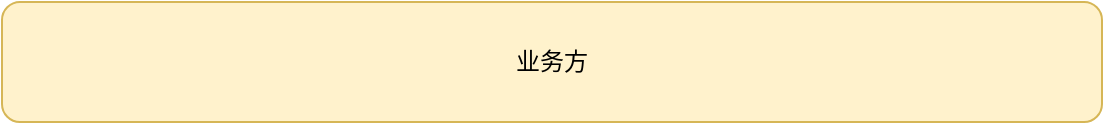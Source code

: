 <mxfile version="10.6.0" type="github"><diagram id="ipaudz4VoA9dsfCKTygL" name="Page-1"><mxGraphModel dx="918" dy="552" grid="1" gridSize="10" guides="1" tooltips="1" connect="1" arrows="1" fold="1" page="1" pageScale="1" pageWidth="827" pageHeight="1169" math="0" shadow="0"><root><mxCell id="0"/><mxCell id="1" parent="0"/><mxCell id="XifWRVbYAJfhHNXhCuVm-2" value="业务方" style="rounded=1;whiteSpace=wrap;html=1;fillColor=#fff2cc;strokeColor=#d6b656;" vertex="1" parent="1"><mxGeometry x="110" y="520" width="550" height="60" as="geometry"/></mxCell></root></mxGraphModel></diagram></mxfile>